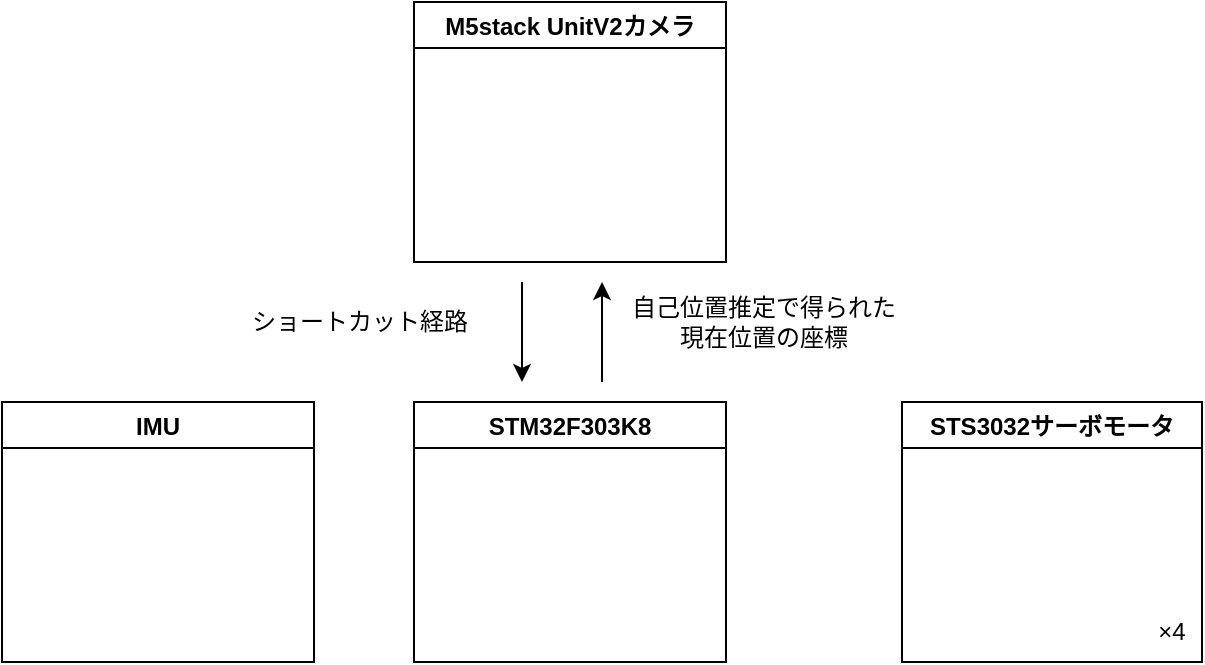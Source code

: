 <mxfile version="26.0.16">
  <diagram name="ページ1" id="5UOymyXWvcUN4H8S1Dse">
    <mxGraphModel dx="794" dy="446" grid="1" gridSize="10" guides="1" tooltips="1" connect="1" arrows="1" fold="1" page="1" pageScale="1" pageWidth="827" pageHeight="1169" math="0" shadow="0">
      <root>
        <mxCell id="0" />
        <mxCell id="1" parent="0" />
        <mxCell id="jKKY8cHIDh226AJpTfRV-1" value="STS3032サーボモータ" style="swimlane;" vertex="1" parent="1">
          <mxGeometry x="580" y="270" width="150" height="130" as="geometry" />
        </mxCell>
        <mxCell id="jKKY8cHIDh226AJpTfRV-2" value="×4" style="text;html=1;align=center;verticalAlign=middle;whiteSpace=wrap;rounded=0;" vertex="1" parent="jKKY8cHIDh226AJpTfRV-1">
          <mxGeometry x="120" y="100" width="30" height="30" as="geometry" />
        </mxCell>
        <mxCell id="jKKY8cHIDh226AJpTfRV-4" value="M5stack UnitV2カメラ" style="swimlane;" vertex="1" parent="1">
          <mxGeometry x="336" y="70" width="156" height="130" as="geometry" />
        </mxCell>
        <mxCell id="jKKY8cHIDh226AJpTfRV-6" value="STM32F303K8" style="swimlane;" vertex="1" parent="1">
          <mxGeometry x="336" y="270" width="156" height="130" as="geometry" />
        </mxCell>
        <mxCell id="jKKY8cHIDh226AJpTfRV-7" value="IMU" style="swimlane;" vertex="1" parent="1">
          <mxGeometry x="130" y="270" width="156" height="130" as="geometry" />
        </mxCell>
        <mxCell id="jKKY8cHIDh226AJpTfRV-8" value="" style="endArrow=classic;html=1;rounded=0;" edge="1" parent="1">
          <mxGeometry width="50" height="50" relative="1" as="geometry">
            <mxPoint x="430" y="260" as="sourcePoint" />
            <mxPoint x="430" y="210" as="targetPoint" />
          </mxGeometry>
        </mxCell>
        <mxCell id="jKKY8cHIDh226AJpTfRV-11" value="" style="edgeStyle=orthogonalEdgeStyle;rounded=0;orthogonalLoop=1;jettySize=auto;html=1;" edge="1" parent="1">
          <mxGeometry relative="1" as="geometry">
            <mxPoint x="390" y="210" as="sourcePoint" />
            <mxPoint x="390" y="260" as="targetPoint" />
          </mxGeometry>
        </mxCell>
        <mxCell id="jKKY8cHIDh226AJpTfRV-9" value="自己位置推定で得られた現在位置の座標" style="text;html=1;align=center;verticalAlign=middle;whiteSpace=wrap;rounded=0;" vertex="1" parent="1">
          <mxGeometry x="442" y="210" width="138" height="40" as="geometry" />
        </mxCell>
        <mxCell id="jKKY8cHIDh226AJpTfRV-10" value="ショートカット経路" style="text;html=1;align=center;verticalAlign=middle;whiteSpace=wrap;rounded=0;" vertex="1" parent="1">
          <mxGeometry x="240" y="210" width="138" height="40" as="geometry" />
        </mxCell>
      </root>
    </mxGraphModel>
  </diagram>
</mxfile>
